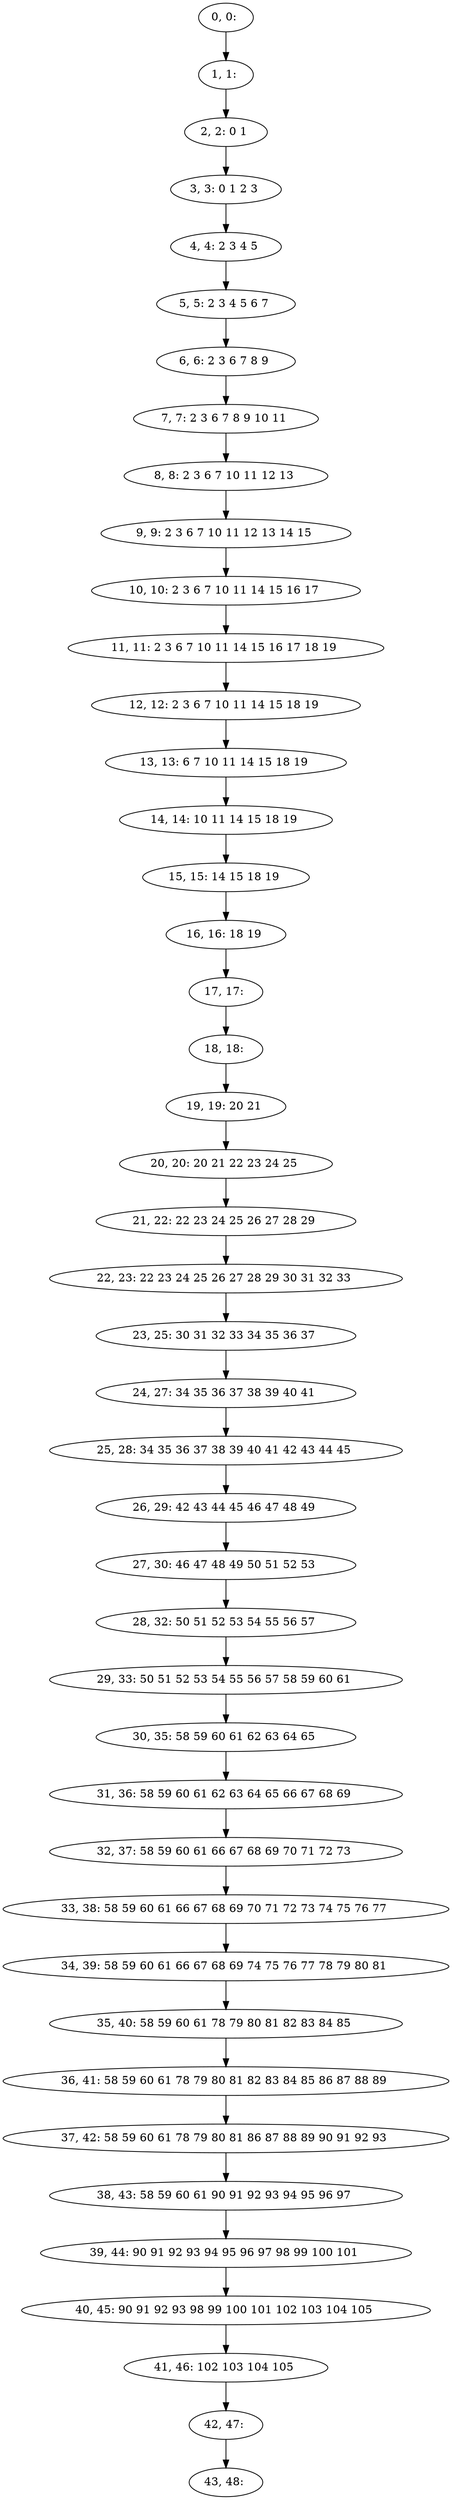 digraph G {
0[label="0, 0: "];
1[label="1, 1: "];
2[label="2, 2: 0 1 "];
3[label="3, 3: 0 1 2 3 "];
4[label="4, 4: 2 3 4 5 "];
5[label="5, 5: 2 3 4 5 6 7 "];
6[label="6, 6: 2 3 6 7 8 9 "];
7[label="7, 7: 2 3 6 7 8 9 10 11 "];
8[label="8, 8: 2 3 6 7 10 11 12 13 "];
9[label="9, 9: 2 3 6 7 10 11 12 13 14 15 "];
10[label="10, 10: 2 3 6 7 10 11 14 15 16 17 "];
11[label="11, 11: 2 3 6 7 10 11 14 15 16 17 18 19 "];
12[label="12, 12: 2 3 6 7 10 11 14 15 18 19 "];
13[label="13, 13: 6 7 10 11 14 15 18 19 "];
14[label="14, 14: 10 11 14 15 18 19 "];
15[label="15, 15: 14 15 18 19 "];
16[label="16, 16: 18 19 "];
17[label="17, 17: "];
18[label="18, 18: "];
19[label="19, 19: 20 21 "];
20[label="20, 20: 20 21 22 23 24 25 "];
21[label="21, 22: 22 23 24 25 26 27 28 29 "];
22[label="22, 23: 22 23 24 25 26 27 28 29 30 31 32 33 "];
23[label="23, 25: 30 31 32 33 34 35 36 37 "];
24[label="24, 27: 34 35 36 37 38 39 40 41 "];
25[label="25, 28: 34 35 36 37 38 39 40 41 42 43 44 45 "];
26[label="26, 29: 42 43 44 45 46 47 48 49 "];
27[label="27, 30: 46 47 48 49 50 51 52 53 "];
28[label="28, 32: 50 51 52 53 54 55 56 57 "];
29[label="29, 33: 50 51 52 53 54 55 56 57 58 59 60 61 "];
30[label="30, 35: 58 59 60 61 62 63 64 65 "];
31[label="31, 36: 58 59 60 61 62 63 64 65 66 67 68 69 "];
32[label="32, 37: 58 59 60 61 66 67 68 69 70 71 72 73 "];
33[label="33, 38: 58 59 60 61 66 67 68 69 70 71 72 73 74 75 76 77 "];
34[label="34, 39: 58 59 60 61 66 67 68 69 74 75 76 77 78 79 80 81 "];
35[label="35, 40: 58 59 60 61 78 79 80 81 82 83 84 85 "];
36[label="36, 41: 58 59 60 61 78 79 80 81 82 83 84 85 86 87 88 89 "];
37[label="37, 42: 58 59 60 61 78 79 80 81 86 87 88 89 90 91 92 93 "];
38[label="38, 43: 58 59 60 61 90 91 92 93 94 95 96 97 "];
39[label="39, 44: 90 91 92 93 94 95 96 97 98 99 100 101 "];
40[label="40, 45: 90 91 92 93 98 99 100 101 102 103 104 105 "];
41[label="41, 46: 102 103 104 105 "];
42[label="42, 47: "];
43[label="43, 48: "];
0->1 ;
1->2 ;
2->3 ;
3->4 ;
4->5 ;
5->6 ;
6->7 ;
7->8 ;
8->9 ;
9->10 ;
10->11 ;
11->12 ;
12->13 ;
13->14 ;
14->15 ;
15->16 ;
16->17 ;
17->18 ;
18->19 ;
19->20 ;
20->21 ;
21->22 ;
22->23 ;
23->24 ;
24->25 ;
25->26 ;
26->27 ;
27->28 ;
28->29 ;
29->30 ;
30->31 ;
31->32 ;
32->33 ;
33->34 ;
34->35 ;
35->36 ;
36->37 ;
37->38 ;
38->39 ;
39->40 ;
40->41 ;
41->42 ;
42->43 ;
}
